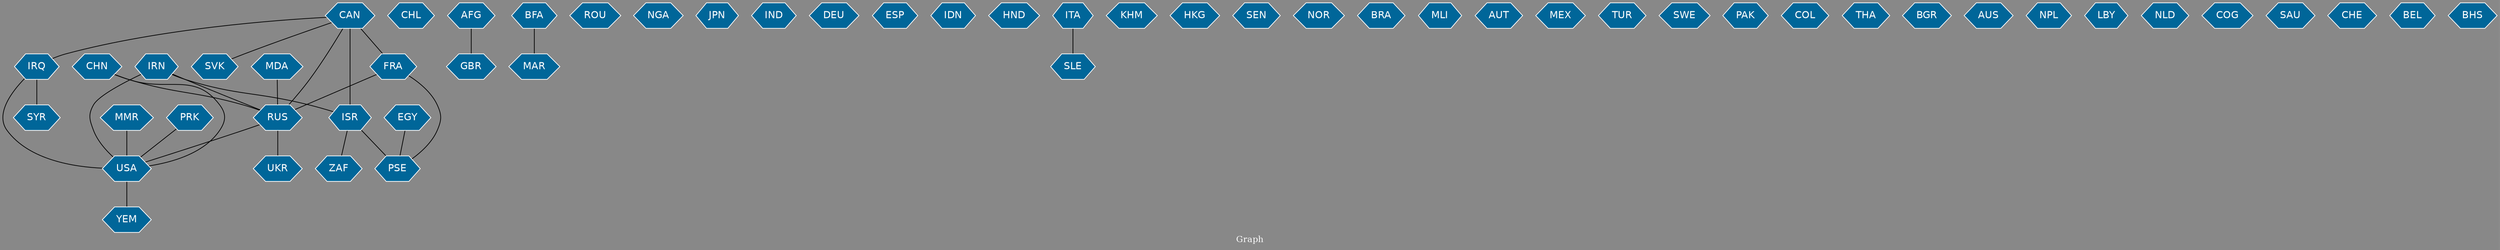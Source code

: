 // Countries together in item graph
graph {
	graph [bgcolor="#888888" fontcolor=white fontsize=12 label="Graph" outputorder=edgesfirst overlap=prism]
	node [color=white fillcolor="#006699" fontcolor=white fontname=Helvetica shape=hexagon style=filled]
	edge [arrowhead=open color=black fontcolor=white fontname=Courier fontsize=12]
		USA [label=USA]
		CHL [label=CHL]
		IRN [label=IRN]
		ISR [label=ISR]
		CAN [label=CAN]
		CHN [label=CHN]
		AFG [label=AFG]
		GBR [label=GBR]
		FRA [label=FRA]
		PSE [label=PSE]
		BFA [label=BFA]
		UKR [label=UKR]
		ROU [label=ROU]
		NGA [label=NGA]
		JPN [label=JPN]
		IRQ [label=IRQ]
		IND [label=IND]
		DEU [label=DEU]
		ESP [label=ESP]
		RUS [label=RUS]
		IDN [label=IDN]
		HND [label=HND]
		EGY [label=EGY]
		ITA [label=ITA]
		MDA [label=MDA]
		SLE [label=SLE]
		MAR [label=MAR]
		SYR [label=SYR]
		KHM [label=KHM]
		MMR [label=MMR]
		HKG [label=HKG]
		SEN [label=SEN]
		NOR [label=NOR]
		BRA [label=BRA]
		MLI [label=MLI]
		PRK [label=PRK]
		AUT [label=AUT]
		MEX [label=MEX]
		TUR [label=TUR]
		SWE [label=SWE]
		PAK [label=PAK]
		ZAF [label=ZAF]
		COL [label=COL]
		THA [label=THA]
		BGR [label=BGR]
		SVK [label=SVK]
		AUS [label=AUS]
		NPL [label=NPL]
		LBY [label=LBY]
		NLD [label=NLD]
		YEM [label=YEM]
		COG [label=COG]
		SAU [label=SAU]
		CHE [label=CHE]
		BEL [label=BEL]
		BHS [label=BHS]
			IRN -- RUS [weight=1]
			ISR -- PSE [weight=5]
			CHN -- USA [weight=2]
			CAN -- ISR [weight=2]
			EGY -- PSE [weight=1]
			IRQ -- USA [weight=1]
			CAN -- IRQ [weight=1]
			AFG -- GBR [weight=1]
			BFA -- MAR [weight=1]
			MDA -- RUS [weight=1]
			CAN -- RUS [weight=2]
			RUS -- USA [weight=1]
			CHN -- RUS [weight=1]
			CAN -- FRA [weight=4]
			RUS -- UKR [weight=8]
			MMR -- USA [weight=1]
			IRQ -- SYR [weight=1]
			FRA -- RUS [weight=1]
			IRN -- USA [weight=3]
			FRA -- PSE [weight=1]
			USA -- YEM [weight=1]
			ITA -- SLE [weight=2]
			ISR -- ZAF [weight=1]
			IRN -- ISR [weight=1]
			PRK -- USA [weight=1]
			CAN -- SVK [weight=1]
}